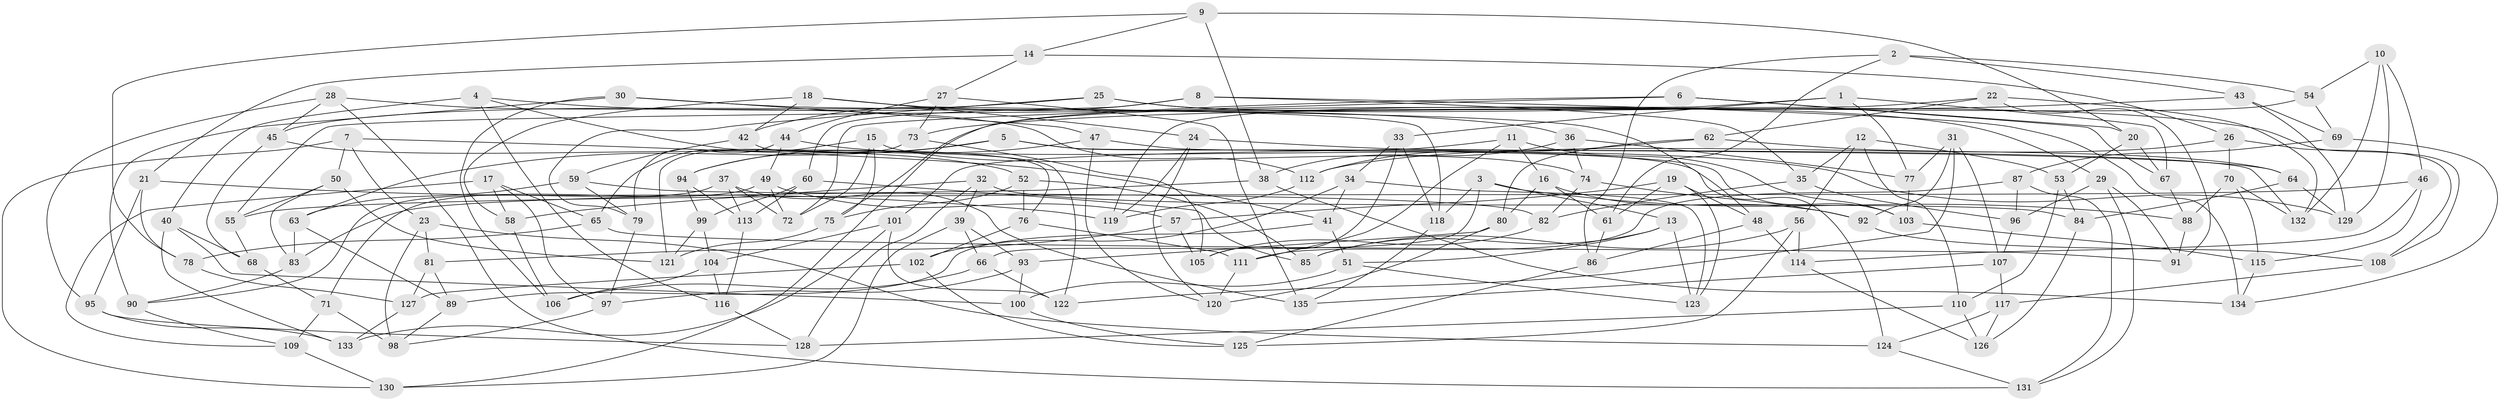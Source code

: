 // coarse degree distribution, {4: 0.4069767441860465, 5: 0.06976744186046512, 6: 0.5, 3: 0.023255813953488372}
// Generated by graph-tools (version 1.1) at 2025/52/02/27/25 19:52:34]
// undirected, 135 vertices, 270 edges
graph export_dot {
graph [start="1"]
  node [color=gray90,style=filled];
  1;
  2;
  3;
  4;
  5;
  6;
  7;
  8;
  9;
  10;
  11;
  12;
  13;
  14;
  15;
  16;
  17;
  18;
  19;
  20;
  21;
  22;
  23;
  24;
  25;
  26;
  27;
  28;
  29;
  30;
  31;
  32;
  33;
  34;
  35;
  36;
  37;
  38;
  39;
  40;
  41;
  42;
  43;
  44;
  45;
  46;
  47;
  48;
  49;
  50;
  51;
  52;
  53;
  54;
  55;
  56;
  57;
  58;
  59;
  60;
  61;
  62;
  63;
  64;
  65;
  66;
  67;
  68;
  69;
  70;
  71;
  72;
  73;
  74;
  75;
  76;
  77;
  78;
  79;
  80;
  81;
  82;
  83;
  84;
  85;
  86;
  87;
  88;
  89;
  90;
  91;
  92;
  93;
  94;
  95;
  96;
  97;
  98;
  99;
  100;
  101;
  102;
  103;
  104;
  105;
  106;
  107;
  108;
  109;
  110;
  111;
  112;
  113;
  114;
  115;
  116;
  117;
  118;
  119;
  120;
  121;
  122;
  123;
  124;
  125;
  126;
  127;
  128;
  129;
  130;
  131;
  132;
  133;
  134;
  135;
  1 -- 77;
  1 -- 67;
  1 -- 33;
  1 -- 119;
  2 -- 43;
  2 -- 86;
  2 -- 61;
  2 -- 54;
  3 -- 66;
  3 -- 88;
  3 -- 118;
  3 -- 13;
  4 -- 40;
  4 -- 36;
  4 -- 76;
  4 -- 116;
  5 -- 124;
  5 -- 132;
  5 -- 94;
  5 -- 63;
  6 -- 130;
  6 -- 20;
  6 -- 72;
  6 -- 67;
  7 -- 50;
  7 -- 130;
  7 -- 23;
  7 -- 41;
  8 -- 42;
  8 -- 35;
  8 -- 134;
  8 -- 60;
  9 -- 20;
  9 -- 38;
  9 -- 14;
  9 -- 78;
  10 -- 54;
  10 -- 132;
  10 -- 46;
  10 -- 129;
  11 -- 103;
  11 -- 16;
  11 -- 111;
  11 -- 101;
  12 -- 53;
  12 -- 110;
  12 -- 35;
  12 -- 56;
  13 -- 85;
  13 -- 51;
  13 -- 123;
  14 -- 27;
  14 -- 26;
  14 -- 21;
  15 -- 74;
  15 -- 75;
  15 -- 72;
  15 -- 65;
  16 -- 92;
  16 -- 61;
  16 -- 80;
  17 -- 58;
  17 -- 109;
  17 -- 65;
  17 -- 97;
  18 -- 24;
  18 -- 118;
  18 -- 58;
  18 -- 42;
  19 -- 48;
  19 -- 57;
  19 -- 123;
  19 -- 61;
  20 -- 53;
  20 -- 67;
  21 -- 119;
  21 -- 95;
  21 -- 78;
  22 -- 62;
  22 -- 132;
  22 -- 55;
  22 -- 91;
  23 -- 81;
  23 -- 98;
  23 -- 124;
  24 -- 120;
  24 -- 64;
  24 -- 119;
  25 -- 108;
  25 -- 29;
  25 -- 45;
  25 -- 79;
  26 -- 112;
  26 -- 108;
  26 -- 70;
  27 -- 73;
  27 -- 135;
  27 -- 44;
  28 -- 112;
  28 -- 95;
  28 -- 45;
  28 -- 131;
  29 -- 131;
  29 -- 91;
  29 -- 96;
  30 -- 48;
  30 -- 90;
  30 -- 106;
  30 -- 47;
  31 -- 107;
  31 -- 77;
  31 -- 92;
  31 -- 122;
  32 -- 39;
  32 -- 84;
  32 -- 128;
  32 -- 58;
  33 -- 118;
  33 -- 34;
  33 -- 105;
  34 -- 41;
  34 -- 123;
  34 -- 102;
  35 -- 82;
  35 -- 96;
  36 -- 38;
  36 -- 74;
  36 -- 77;
  37 -- 113;
  37 -- 90;
  37 -- 72;
  37 -- 135;
  38 -- 83;
  38 -- 134;
  39 -- 66;
  39 -- 93;
  39 -- 130;
  40 -- 100;
  40 -- 68;
  40 -- 133;
  41 -- 51;
  41 -- 89;
  42 -- 59;
  42 -- 122;
  43 -- 69;
  43 -- 73;
  43 -- 129;
  44 -- 79;
  44 -- 49;
  44 -- 129;
  45 -- 68;
  45 -- 52;
  46 -- 114;
  46 -- 55;
  46 -- 115;
  47 -- 103;
  47 -- 120;
  47 -- 94;
  48 -- 114;
  48 -- 86;
  49 -- 57;
  49 -- 72;
  49 -- 71;
  50 -- 55;
  50 -- 83;
  50 -- 121;
  51 -- 123;
  51 -- 100;
  52 -- 75;
  52 -- 76;
  52 -- 85;
  53 -- 110;
  53 -- 84;
  54 -- 69;
  54 -- 75;
  55 -- 68;
  56 -- 85;
  56 -- 125;
  56 -- 114;
  57 -- 81;
  57 -- 105;
  58 -- 106;
  59 -- 82;
  59 -- 79;
  59 -- 63;
  60 -- 85;
  60 -- 99;
  60 -- 113;
  61 -- 86;
  62 -- 64;
  62 -- 112;
  62 -- 80;
  63 -- 89;
  63 -- 83;
  64 -- 84;
  64 -- 129;
  65 -- 78;
  65 -- 91;
  66 -- 122;
  66 -- 106;
  67 -- 88;
  68 -- 71;
  69 -- 134;
  69 -- 87;
  70 -- 115;
  70 -- 88;
  70 -- 132;
  71 -- 109;
  71 -- 98;
  73 -- 121;
  73 -- 105;
  74 -- 82;
  74 -- 92;
  75 -- 121;
  76 -- 111;
  76 -- 102;
  77 -- 103;
  78 -- 127;
  79 -- 97;
  80 -- 120;
  80 -- 93;
  81 -- 89;
  81 -- 127;
  82 -- 105;
  83 -- 90;
  84 -- 126;
  86 -- 125;
  87 -- 96;
  87 -- 131;
  87 -- 111;
  88 -- 91;
  89 -- 98;
  90 -- 109;
  92 -- 108;
  93 -- 97;
  93 -- 100;
  94 -- 113;
  94 -- 99;
  95 -- 128;
  95 -- 133;
  96 -- 107;
  97 -- 98;
  99 -- 104;
  99 -- 121;
  100 -- 125;
  101 -- 122;
  101 -- 133;
  101 -- 104;
  102 -- 127;
  102 -- 125;
  103 -- 115;
  104 -- 116;
  104 -- 106;
  107 -- 135;
  107 -- 117;
  108 -- 117;
  109 -- 130;
  110 -- 126;
  110 -- 128;
  111 -- 120;
  112 -- 119;
  113 -- 116;
  114 -- 126;
  115 -- 134;
  116 -- 128;
  117 -- 126;
  117 -- 124;
  118 -- 135;
  124 -- 131;
  127 -- 133;
}
